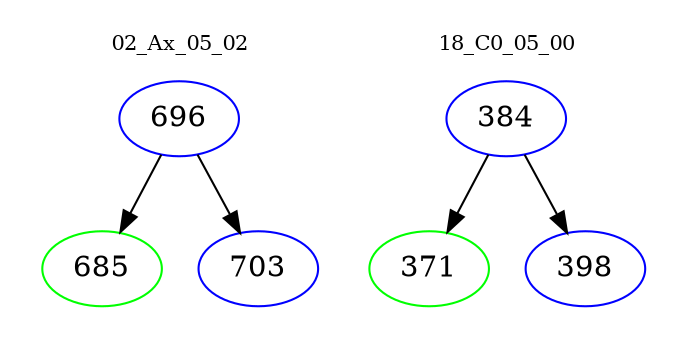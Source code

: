 digraph{
subgraph cluster_0 {
color = white
label = "02_Ax_05_02";
fontsize=10;
T0_696 [label="696", color="blue"]
T0_696 -> T0_685 [color="black"]
T0_685 [label="685", color="green"]
T0_696 -> T0_703 [color="black"]
T0_703 [label="703", color="blue"]
}
subgraph cluster_1 {
color = white
label = "18_C0_05_00";
fontsize=10;
T1_384 [label="384", color="blue"]
T1_384 -> T1_371 [color="black"]
T1_371 [label="371", color="green"]
T1_384 -> T1_398 [color="black"]
T1_398 [label="398", color="blue"]
}
}
